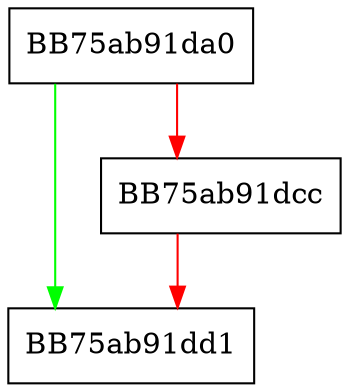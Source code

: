digraph SetPeOriginalName {
  node [shape="box"];
  graph [splines=ortho];
  BB75ab91da0 -> BB75ab91dd1 [color="green"];
  BB75ab91da0 -> BB75ab91dcc [color="red"];
  BB75ab91dcc -> BB75ab91dd1 [color="red"];
}